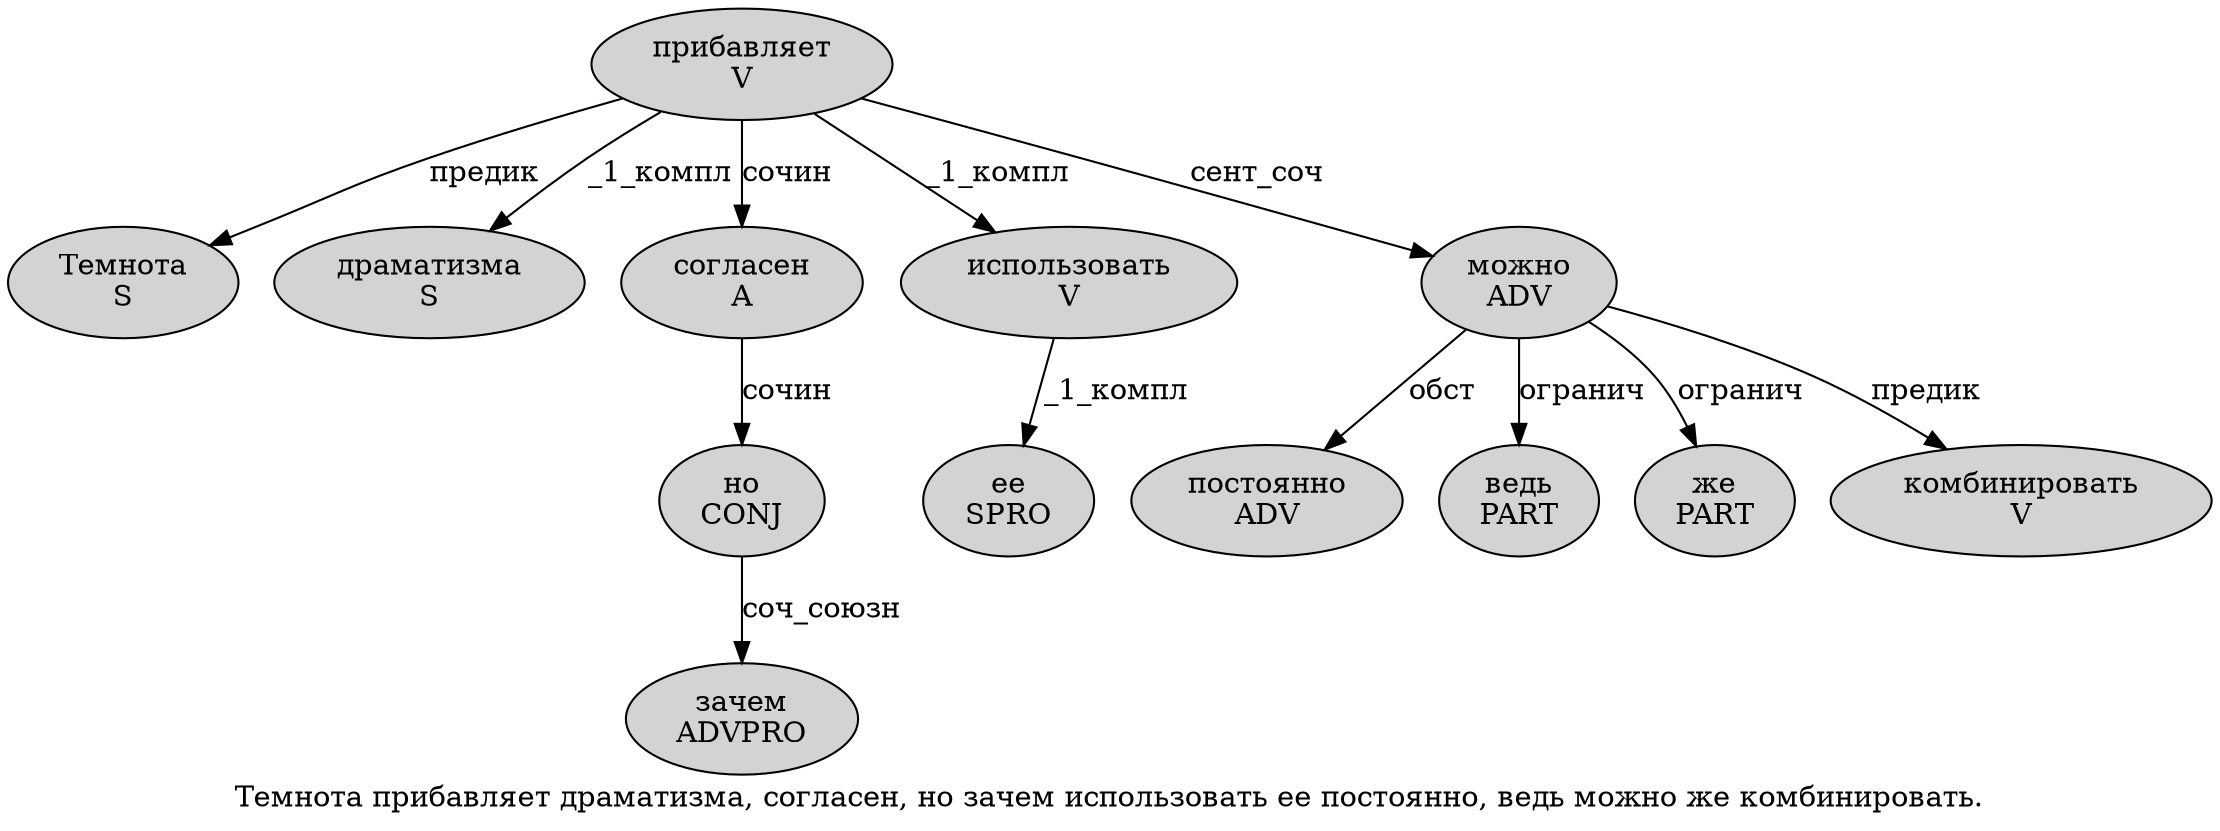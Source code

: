 digraph SENTENCE_4862 {
	graph [label="Темнота прибавляет драматизма, согласен, но зачем использовать ее постоянно, ведь можно же комбинировать."]
	node [style=filled]
		0 [label="Темнота
S" color="" fillcolor=lightgray penwidth=1 shape=ellipse]
		1 [label="прибавляет
V" color="" fillcolor=lightgray penwidth=1 shape=ellipse]
		2 [label="драматизма
S" color="" fillcolor=lightgray penwidth=1 shape=ellipse]
		4 [label="согласен
A" color="" fillcolor=lightgray penwidth=1 shape=ellipse]
		6 [label="но
CONJ" color="" fillcolor=lightgray penwidth=1 shape=ellipse]
		7 [label="зачем
ADVPRO" color="" fillcolor=lightgray penwidth=1 shape=ellipse]
		8 [label="использовать
V" color="" fillcolor=lightgray penwidth=1 shape=ellipse]
		9 [label="ее
SPRO" color="" fillcolor=lightgray penwidth=1 shape=ellipse]
		10 [label="постоянно
ADV" color="" fillcolor=lightgray penwidth=1 shape=ellipse]
		12 [label="ведь
PART" color="" fillcolor=lightgray penwidth=1 shape=ellipse]
		13 [label="можно
ADV" color="" fillcolor=lightgray penwidth=1 shape=ellipse]
		14 [label="же
PART" color="" fillcolor=lightgray penwidth=1 shape=ellipse]
		15 [label="комбинировать
V" color="" fillcolor=lightgray penwidth=1 shape=ellipse]
			13 -> 10 [label="обст"]
			13 -> 12 [label="огранич"]
			13 -> 14 [label="огранич"]
			13 -> 15 [label="предик"]
			4 -> 6 [label="сочин"]
			8 -> 9 [label="_1_компл"]
			1 -> 0 [label="предик"]
			1 -> 2 [label="_1_компл"]
			1 -> 4 [label="сочин"]
			1 -> 8 [label="_1_компл"]
			1 -> 13 [label="сент_соч"]
			6 -> 7 [label="соч_союзн"]
}